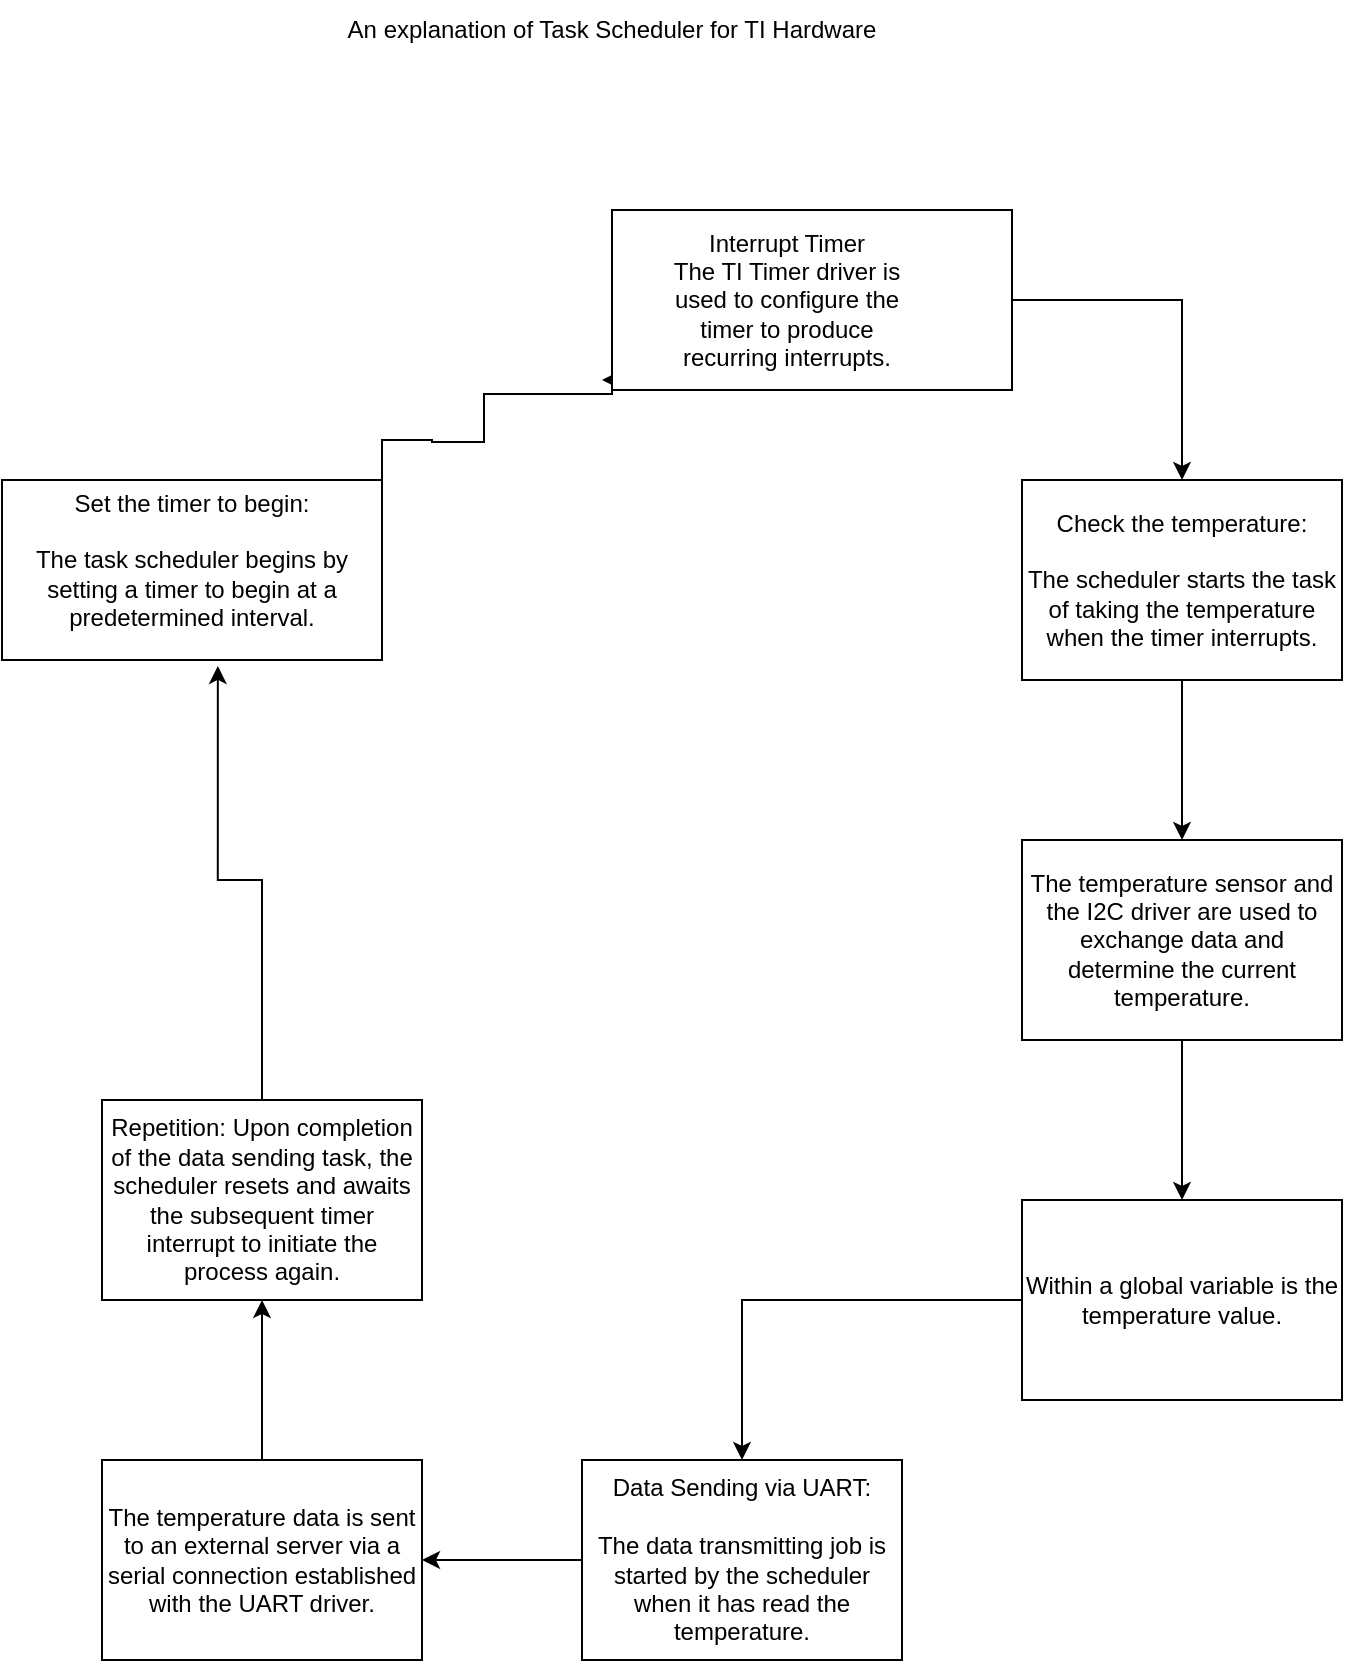 <mxfile version="24.2.5" type="device">
  <diagram name="Page-1" id="FpYwo3ey_8zWX2axnXDT">
    <mxGraphModel dx="1114" dy="835" grid="1" gridSize="10" guides="1" tooltips="1" connect="1" arrows="1" fold="1" page="1" pageScale="1" pageWidth="850" pageHeight="1100" math="0" shadow="0">
      <root>
        <mxCell id="0" />
        <mxCell id="1" parent="0" />
        <mxCell id="gZ9fCFItCHIIKmVfvnyV-5" style="edgeStyle=orthogonalEdgeStyle;rounded=0;orthogonalLoop=1;jettySize=auto;html=1;exitX=1;exitY=0;exitDx=0;exitDy=0;" edge="1" parent="1" source="gZ9fCFItCHIIKmVfvnyV-1">
          <mxGeometry relative="1" as="geometry">
            <mxPoint x="420" y="240" as="targetPoint" />
            <Array as="points">
              <mxPoint x="310" y="270" />
              <mxPoint x="335" y="270" />
              <mxPoint x="335" y="271" />
              <mxPoint x="361" y="271" />
              <mxPoint x="361" y="247" />
              <mxPoint x="425" y="247" />
            </Array>
          </mxGeometry>
        </mxCell>
        <mxCell id="gZ9fCFItCHIIKmVfvnyV-1" value="" style="rounded=0;whiteSpace=wrap;html=1;" vertex="1" parent="1">
          <mxGeometry x="120" y="290" width="190" height="90" as="geometry" />
        </mxCell>
        <mxCell id="gZ9fCFItCHIIKmVfvnyV-2" value="&lt;span id=&quot;output-sentence-box~0&quot; class=&quot;output-sentence&quot;&gt;&lt;span style=&quot;white-space: initial;&quot;&gt;&lt;span data-testid=&quot;output-sentence-0&quot;&gt;&lt;span class=&quot;css-1m8t0fv&quot; id=&quot;output-phrase~0~0&quot;&gt;&lt;span data-testid=&quot;output-word-0-0-0&quot;&gt;&lt;span class=&quot;css-rh820s&quot;&gt;Set &lt;/span&gt;&lt;/span&gt;&lt;/span&gt;&lt;span class=&quot;css-1m8t0fv&quot; id=&quot;output-phrase~0~1&quot;&gt;&lt;span data-testid=&quot;output-word-1-0-0&quot;&gt;&lt;span class=&quot;css-rh820s&quot;&gt;the &lt;/span&gt;&lt;/span&gt;&lt;span data-testid=&quot;output-word-1-0-1&quot;&gt;&lt;span class=&quot;css-0&quot;&gt;timer &lt;/span&gt;&lt;/span&gt;&lt;/span&gt;&lt;span class=&quot;css-1m8t0fv&quot; id=&quot;output-phrase~0~2&quot;&gt;&lt;span data-testid=&quot;output-word-2-0-0&quot;&gt;&lt;span class=&quot;css-rh820s&quot;&gt;to &lt;/span&gt;&lt;/span&gt;&lt;span data-testid=&quot;output-word-2-0-1&quot;&gt;&lt;span class=&quot;css-rh820s&quot;&gt;begin:&lt;/span&gt;&lt;/span&gt;&lt;/span&gt;&lt;/span&gt;&lt;/span&gt;&lt;br/&gt;&lt;br/&gt;    &lt;/span&gt;&lt;span id=&quot;output-sentence-box~1&quot; class=&quot;output-sentence&quot;&gt;&lt;span class=&quot;css-x5hiaf&quot;&gt;&lt;span id=&quot;output-sentence~1&quot;&gt;&lt;span style=&quot;white-space: initial;&quot;&gt;&lt;span data-testid=&quot;output-sentence-1&quot;&gt;&lt;span class=&quot;css-1m8t0fv&quot; id=&quot;output-phrase~1~0&quot;&gt;&lt;span data-testid=&quot;output-word-0-1-0&quot;&gt;&lt;span class=&quot;css-0&quot;&gt;The &lt;/span&gt;&lt;/span&gt;&lt;span data-testid=&quot;output-word-0-1-1&quot;&gt;&lt;span class=&quot;css-0&quot;&gt;task &lt;/span&gt;&lt;/span&gt;&lt;/span&gt;&lt;span class=&quot;css-1m8t0fv&quot; id=&quot;output-phrase~1~1&quot;&gt;&lt;span data-testid=&quot;output-word-1-1-0&quot;&gt;&lt;span class=&quot;css-0&quot;&gt;scheduler &lt;/span&gt;&lt;/span&gt;&lt;/span&gt;&lt;span class=&quot;css-1m8t0fv&quot; id=&quot;output-phrase~1~2&quot;&gt;&lt;span data-testid=&quot;output-word-2-1-0&quot;&gt;&lt;span class=&quot;css-rh820s&quot;&gt;begins &lt;/span&gt;&lt;/span&gt;&lt;/span&gt;&lt;span class=&quot;css-1m8t0fv&quot; id=&quot;output-phrase~1~3&quot;&gt;&lt;span data-testid=&quot;output-word-3-1-0&quot;&gt;&lt;span class=&quot;css-0&quot;&gt;by &lt;/span&gt;&lt;/span&gt;&lt;span data-testid=&quot;output-word-3-1-1&quot;&gt;&lt;span class=&quot;css-rh820s&quot;&gt;setting &lt;/span&gt;&lt;/span&gt;&lt;/span&gt;&lt;span class=&quot;css-1m8t0fv&quot; id=&quot;output-phrase~1~4&quot;&gt;&lt;span data-testid=&quot;output-word-4-1-0&quot;&gt;&lt;span class=&quot;css-0&quot;&gt;a &lt;/span&gt;&lt;/span&gt;&lt;span data-testid=&quot;output-word-4-1-1&quot;&gt;&lt;span class=&quot;css-0&quot;&gt;timer &lt;/span&gt;&lt;/span&gt;&lt;/span&gt;&lt;span class=&quot;css-1m8t0fv&quot; id=&quot;output-phrase~1~5&quot;&gt;&lt;span data-testid=&quot;output-word-5-1-0&quot;&gt;&lt;span class=&quot;css-rh820s&quot;&gt;to &lt;/span&gt;&lt;/span&gt;&lt;span data-testid=&quot;output-word-5-1-1&quot;&gt;&lt;span class=&quot;css-rh820s&quot;&gt;begin &lt;/span&gt;&lt;/span&gt;&lt;/span&gt;&lt;span class=&quot;css-1m8t0fv&quot; id=&quot;output-phrase~1~6&quot;&gt;&lt;span data-testid=&quot;output-word-6-1-0&quot;&gt;&lt;span class=&quot;css-0&quot;&gt;at &lt;/span&gt;&lt;/span&gt;&lt;/span&gt;&lt;span class=&quot;css-1m8t0fv&quot; id=&quot;output-phrase~1~7&quot;&gt;&lt;span data-testid=&quot;output-word-7-1-0&quot;&gt;&lt;span class=&quot;css-0&quot;&gt;a &lt;/span&gt;&lt;/span&gt;&lt;span data-testid=&quot;output-word-7-1-1&quot;&gt;&lt;span class=&quot;css-rh820s&quot;&gt;predetermined &lt;/span&gt;&lt;/span&gt;&lt;span data-testid=&quot;output-word-7-1-2&quot;&gt;&lt;span class=&quot;css-0&quot;&gt;interval.&lt;/span&gt;&lt;/span&gt;&lt;/span&gt;&lt;/span&gt;&lt;/span&gt;&lt;/span&gt;&lt;/span&gt;&lt;/span&gt;" style="text;html=1;align=center;verticalAlign=middle;whiteSpace=wrap;rounded=0;" vertex="1" parent="1">
          <mxGeometry x="130" y="310" width="170" height="40" as="geometry" />
        </mxCell>
        <mxCell id="gZ9fCFItCHIIKmVfvnyV-3" value="&lt;meta charset=&quot;utf-8&quot;&gt;&lt;span&gt;&lt;span&gt;&lt;span&gt;&lt;span&gt;&lt;span id=&quot;output-sentence-box~0&quot; class=&quot;output-sentence&quot;&gt;&lt;span class=&quot;css-x5hiaf&quot;&gt;&lt;span id=&quot;output-sentence~0&quot;&gt;&lt;span style=&quot;white-space: initial;&quot;&gt;&lt;span data-testid=&quot;output-sentence-0&quot;&gt;&lt;span&gt;&lt;span&gt;&lt;span class=&quot;css-1m8t0fv&quot; id=&quot;output-phrase~0~0&quot;&gt;&lt;span data-testid=&quot;output-word-0-0-0&quot;&gt;&lt;span class=&quot;css-0&quot;&gt;An &lt;/span&gt;&lt;/span&gt;&lt;span data-testid=&quot;output-word-0-0-1&quot;&gt;&lt;span class=&quot;css-0&quot;&gt;explanation &lt;/span&gt;&lt;/span&gt;&lt;/span&gt;&lt;/span&gt;&lt;/span&gt;&lt;span&gt;&lt;span&gt;&lt;span class=&quot;css-1m8t0fv&quot; id=&quot;output-phrase~0~1&quot;&gt;&lt;span data-testid=&quot;output-word-1-0-0&quot;&gt;&lt;span class=&quot;css-rh820s&quot;&gt;of &lt;/span&gt;&lt;/span&gt;&lt;/span&gt;&lt;/span&gt;&lt;/span&gt;&lt;span&gt;&lt;span&gt;&lt;span class=&quot;css-1m8t0fv&quot; id=&quot;output-phrase~0~2&quot;&gt;&lt;span data-testid=&quot;output-word-2-0-0&quot;&gt;&lt;span class=&quot;css-0&quot;&gt;Task &lt;/span&gt;&lt;/span&gt;&lt;span data-testid=&quot;output-word-2-0-1&quot;&gt;&lt;span class=&quot;css-0&quot;&gt;Scheduler &lt;/span&gt;&lt;/span&gt;&lt;/span&gt;&lt;/span&gt;&lt;/span&gt;&lt;span&gt;&lt;span&gt;&lt;span class=&quot;css-1m8t0fv&quot; id=&quot;output-phrase~0~3&quot;&gt;&lt;span data-testid=&quot;output-word-3-0-0&quot;&gt;&lt;span class=&quot;css-0&quot;&gt;for &lt;/span&gt;&lt;/span&gt;&lt;/span&gt;&lt;/span&gt;&lt;/span&gt;&lt;span&gt;&lt;span&gt;&lt;span class=&quot;css-1m8t0fv&quot; id=&quot;output-phrase~0~4&quot;&gt;&lt;span data-testid=&quot;output-word-4-0-0&quot;&gt;&lt;span class=&quot;css-0&quot;&gt;TI &lt;/span&gt;&lt;/span&gt;&lt;/span&gt;&lt;/span&gt;&lt;/span&gt;&lt;span&gt;&lt;span&gt;&lt;span class=&quot;css-1m8t0fv&quot; id=&quot;output-phrase~0~5&quot;&gt;&lt;span data-testid=&quot;output-word-5-0-0&quot;&gt;&lt;span class=&quot;css-0&quot;&gt;Hardware&lt;/span&gt;&lt;/span&gt;&lt;/span&gt;&lt;/span&gt;&lt;/span&gt;&lt;/span&gt;&lt;/span&gt;&#xa;&lt;/span&gt;&lt;/span&gt;&lt;/span&gt;&lt;/span&gt;&lt;/span&gt;&lt;/span&gt;&lt;/span&gt;" style="text;html=1;align=center;verticalAlign=middle;whiteSpace=wrap;rounded=0;" vertex="1" parent="1">
          <mxGeometry x="270" y="50" width="310" height="30" as="geometry" />
        </mxCell>
        <mxCell id="gZ9fCFItCHIIKmVfvnyV-9" style="edgeStyle=orthogonalEdgeStyle;rounded=0;orthogonalLoop=1;jettySize=auto;html=1;" edge="1" parent="1" source="gZ9fCFItCHIIKmVfvnyV-6" target="gZ9fCFItCHIIKmVfvnyV-8">
          <mxGeometry relative="1" as="geometry" />
        </mxCell>
        <mxCell id="gZ9fCFItCHIIKmVfvnyV-6" value="" style="rounded=0;whiteSpace=wrap;html=1;" vertex="1" parent="1">
          <mxGeometry x="425" y="155" width="200" height="90" as="geometry" />
        </mxCell>
        <mxCell id="gZ9fCFItCHIIKmVfvnyV-7" value="&lt;span id=&quot;output-sentence-box~0&quot; class=&quot;output-sentence&quot;&gt;&lt;span style=&quot;white-space: initial;&quot;&gt;&lt;span data-testid=&quot;output-sentence-0&quot;&gt;&lt;span class=&quot;css-1m8t0fv&quot; id=&quot;output-phrase~0~0&quot;&gt;&lt;span data-testid=&quot;output-word-0-0-0&quot;&gt;&lt;span class=&quot;css-15iwe0d&quot;&gt;Interrupt &lt;/span&gt;&lt;/span&gt;&lt;/span&gt;&lt;span class=&quot;css-1m8t0fv&quot; id=&quot;output-phrase~0~1&quot;&gt;&lt;span data-testid=&quot;output-word-1-0-0&quot;&gt;&lt;span class=&quot;css-15iwe0d&quot;&gt;Timer&lt;/span&gt;&lt;/span&gt;&lt;/span&gt;&lt;/span&gt;&lt;/span&gt;&lt;br/&gt;&lt;/span&gt;&lt;span id=&quot;output-sentence-box~1&quot; class=&quot;output-sentence&quot;&gt;&lt;span class=&quot;css-x5hiaf&quot;&gt;&lt;span id=&quot;output-sentence~1&quot;&gt;&lt;span style=&quot;white-space: initial;&quot;&gt;&lt;span data-testid=&quot;output-sentence-1&quot;&gt;&lt;span class=&quot;css-1m8t0fv&quot; id=&quot;output-phrase~1~0&quot;&gt;&lt;span data-testid=&quot;output-word-0-1-0&quot;&gt;&lt;span class=&quot;css-1eh0vfs&quot;&gt;The &lt;/span&gt;&lt;/span&gt;&lt;/span&gt;&lt;span class=&quot;css-1m8t0fv&quot; id=&quot;output-phrase~1~1&quot;&gt;&lt;span data-testid=&quot;output-word-1-1-0&quot;&gt;&lt;span class=&quot;css-1ber87j&quot;&gt;TI &lt;/span&gt;&lt;/span&gt;&lt;/span&gt;&lt;span class=&quot;css-1m8t0fv&quot; id=&quot;output-phrase~1~2&quot;&gt;&lt;span data-testid=&quot;output-word-2-1-0&quot;&gt;&lt;span class=&quot;css-1ber87j&quot;&gt;Timer &lt;/span&gt;&lt;/span&gt;&lt;/span&gt;&lt;span class=&quot;css-1m8t0fv&quot; id=&quot;output-phrase~1~3&quot;&gt;&lt;span data-testid=&quot;output-word-3-1-0&quot;&gt;&lt;span class=&quot;css-1eh0vfs&quot;&gt;driver &lt;/span&gt;&lt;/span&gt;&lt;/span&gt;&lt;span class=&quot;css-1m8t0fv&quot; id=&quot;output-phrase~1~4&quot;&gt;&lt;span data-testid=&quot;output-word-4-1-0&quot;&gt;&lt;span class=&quot;css-0&quot;&gt;is &lt;/span&gt;&lt;/span&gt;&lt;span data-testid=&quot;output-word-4-1-1&quot;&gt;&lt;span class=&quot;css-rh820s&quot;&gt;used &lt;/span&gt;&lt;/span&gt;&lt;/span&gt;&lt;span class=&quot;css-1m8t0fv&quot; id=&quot;output-phrase~1~5&quot;&gt;&lt;span data-testid=&quot;output-word-5-1-0&quot;&gt;&lt;span class=&quot;css-15iwe0d&quot;&gt;to &lt;/span&gt;&lt;/span&gt;&lt;span data-testid=&quot;output-word-5-1-1&quot;&gt;&lt;span class=&quot;css-2yp7ui&quot;&gt;configure &lt;/span&gt;&lt;/span&gt;&lt;/span&gt;&lt;span class=&quot;css-1m8t0fv&quot; id=&quot;output-phrase~1~6&quot;&gt;&lt;span data-testid=&quot;output-word-6-1-0&quot;&gt;&lt;span class=&quot;css-15iwe0d&quot;&gt;the &lt;/span&gt;&lt;/span&gt;&lt;span data-testid=&quot;output-word-6-1-1&quot;&gt;&lt;span class=&quot;css-15iwe0d&quot;&gt;timer &lt;/span&gt;&lt;/span&gt;&lt;/span&gt;&lt;span class=&quot;css-1m8t0fv&quot; id=&quot;output-phrase~1~7&quot;&gt;&lt;span data-testid=&quot;output-word-7-1-0&quot;&gt;&lt;span class=&quot;css-0&quot;&gt;to &lt;/span&gt;&lt;/span&gt;&lt;span data-testid=&quot;output-word-7-1-1&quot;&gt;&lt;span class=&quot;css-rh820s&quot;&gt;produce &lt;/span&gt;&lt;/span&gt;&lt;/span&gt;&lt;span class=&quot;css-1m8t0fv&quot; id=&quot;output-phrase~1~8&quot;&gt;&lt;span data-testid=&quot;output-word-8-1-0&quot;&gt;&lt;span class=&quot;css-rh820s&quot;&gt;recurring &lt;/span&gt;&lt;/span&gt;&lt;/span&gt;&lt;span class=&quot;css-1m8t0fv&quot; id=&quot;output-phrase~1~9&quot;&gt;&lt;span data-testid=&quot;output-word-9-1-0&quot;&gt;&lt;span class=&quot;css-0&quot;&gt;interrupts.&lt;/span&gt;&lt;/span&gt;&lt;/span&gt;&lt;/span&gt;&lt;/span&gt;&lt;/span&gt;&lt;/span&gt;&lt;/span&gt;" style="text;html=1;align=center;verticalAlign=middle;whiteSpace=wrap;rounded=0;" vertex="1" parent="1">
          <mxGeometry x="445" y="190" width="135" height="20" as="geometry" />
        </mxCell>
        <mxCell id="gZ9fCFItCHIIKmVfvnyV-11" value="" style="edgeStyle=orthogonalEdgeStyle;rounded=0;orthogonalLoop=1;jettySize=auto;html=1;" edge="1" parent="1" source="gZ9fCFItCHIIKmVfvnyV-8" target="gZ9fCFItCHIIKmVfvnyV-10">
          <mxGeometry relative="1" as="geometry" />
        </mxCell>
        <mxCell id="gZ9fCFItCHIIKmVfvnyV-8" value="&lt;span id=&quot;output-sentence-box~0&quot; class=&quot;output-sentence&quot;&gt;&lt;span style=&quot;white-space: initial;&quot;&gt;&lt;span data-testid=&quot;output-sentence-0&quot;&gt;&lt;span class=&quot;css-1m8t0fv&quot; id=&quot;output-phrase~0~0&quot;&gt;&lt;span data-testid=&quot;output-word-0-0-0&quot;&gt;&lt;span class=&quot;css-rh820s&quot;&gt;Check &lt;/span&gt;&lt;/span&gt;&lt;/span&gt;&lt;span class=&quot;css-1m8t0fv&quot; id=&quot;output-phrase~0~1&quot;&gt;&lt;span data-testid=&quot;output-word-1-0-0&quot;&gt;&lt;span class=&quot;css-rh820s&quot;&gt;the &lt;/span&gt;&lt;/span&gt;&lt;span data-testid=&quot;output-word-1-0-1&quot;&gt;&lt;span class=&quot;css-0&quot;&gt;temperature:&lt;/span&gt;&lt;/span&gt;&lt;/span&gt;&lt;/span&gt;&lt;/span&gt;&lt;br/&gt;&lt;br/&gt;    &lt;/span&gt;&lt;span id=&quot;output-sentence-box~1&quot; class=&quot;output-sentence&quot;&gt;&lt;span class=&quot;css-x5hiaf&quot;&gt;&lt;span id=&quot;output-sentence~1&quot;&gt;&lt;span style=&quot;white-space: initial;&quot;&gt;&lt;span data-testid=&quot;output-sentence-1&quot;&gt;&lt;span class=&quot;css-1m8t0fv&quot; id=&quot;output-phrase~1~0&quot;&gt;&lt;span data-testid=&quot;output-word-0-1-0&quot;&gt;&lt;span class=&quot;css-0&quot;&gt;The &lt;/span&gt;&lt;/span&gt;&lt;span data-testid=&quot;output-word-0-1-1&quot;&gt;&lt;span class=&quot;css-0&quot;&gt;scheduler &lt;/span&gt;&lt;/span&gt;&lt;/span&gt;&lt;span class=&quot;css-1m8t0fv&quot; id=&quot;output-phrase~1~1&quot;&gt;&lt;span data-testid=&quot;output-word-1-1-0&quot;&gt;&lt;span class=&quot;css-rh820s&quot;&gt;starts &lt;/span&gt;&lt;/span&gt;&lt;/span&gt;&lt;span class=&quot;css-1m8t0fv&quot; id=&quot;output-phrase~1~2&quot;&gt;&lt;span data-testid=&quot;output-word-2-1-0&quot;&gt;&lt;span class=&quot;css-0&quot;&gt;the &lt;/span&gt;&lt;/span&gt;&lt;span data-testid=&quot;output-word-2-1-1&quot;&gt;&lt;span class=&quot;css-15iwe0d&quot;&gt;task &lt;/span&gt;&lt;/span&gt;&lt;/span&gt;&lt;span class=&quot;css-1m8t0fv&quot; id=&quot;output-phrase~1~3&quot;&gt;&lt;span data-testid=&quot;output-word-3-1-0&quot;&gt;&lt;span class=&quot;css-2yp7ui&quot;&gt;of &lt;/span&gt;&lt;/span&gt;&lt;/span&gt;&lt;span class=&quot;css-1m8t0fv&quot; id=&quot;output-phrase~1~4&quot;&gt;&lt;span data-testid=&quot;output-word-4-1-0&quot;&gt;&lt;span class=&quot;css-2yp7ui&quot;&gt;taking &lt;/span&gt;&lt;/span&gt;&lt;/span&gt;&lt;span class=&quot;css-1m8t0fv&quot; id=&quot;output-phrase~1~5&quot;&gt;&lt;span data-testid=&quot;output-word-5-1-0&quot;&gt;&lt;span class=&quot;css-15iwe0d&quot;&gt;the &lt;/span&gt;&lt;/span&gt;&lt;span data-testid=&quot;output-word-5-1-1&quot;&gt;&lt;span class=&quot;css-15iwe0d&quot;&gt;temperature &lt;/span&gt;&lt;/span&gt;&lt;/span&gt;&lt;span class=&quot;css-1m8t0fv&quot; id=&quot;output-phrase~1~6&quot;&gt;&lt;span data-testid=&quot;output-word-6-1-0&quot;&gt;&lt;span class=&quot;css-2yp7ui&quot;&gt;when &lt;/span&gt;&lt;/span&gt;&lt;/span&gt;&lt;span class=&quot;css-1m8t0fv&quot; id=&quot;output-phrase~1~7&quot;&gt;&lt;span data-testid=&quot;output-word-7-1-0&quot;&gt;&lt;span class=&quot;css-15iwe0d&quot;&gt;the &lt;/span&gt;&lt;/span&gt;&lt;span data-testid=&quot;output-word-7-1-1&quot;&gt;&lt;span class=&quot;css-15iwe0d&quot;&gt;timer &lt;/span&gt;&lt;/span&gt;&lt;/span&gt;&lt;span class=&quot;css-1m8t0fv&quot; id=&quot;output-phrase~1~8&quot;&gt;&lt;span data-testid=&quot;output-word-8-1-0&quot;&gt;&lt;span class=&quot;css-2yp7ui&quot;&gt;interrupts.&lt;/span&gt;&lt;/span&gt;&lt;/span&gt;&lt;/span&gt;&lt;/span&gt;&lt;/span&gt;&lt;/span&gt;&lt;/span&gt;" style="rounded=0;whiteSpace=wrap;html=1;" vertex="1" parent="1">
          <mxGeometry x="630" y="290" width="160" height="100" as="geometry" />
        </mxCell>
        <mxCell id="gZ9fCFItCHIIKmVfvnyV-13" value="" style="edgeStyle=orthogonalEdgeStyle;rounded=0;orthogonalLoop=1;jettySize=auto;html=1;" edge="1" parent="1" source="gZ9fCFItCHIIKmVfvnyV-10" target="gZ9fCFItCHIIKmVfvnyV-12">
          <mxGeometry relative="1" as="geometry" />
        </mxCell>
        <mxCell id="gZ9fCFItCHIIKmVfvnyV-10" value="&lt;span id=&quot;output-sentence-box~0&quot; class=&quot;output-sentence&quot;&gt;&lt;span class=&quot;css-x5hiaf&quot;&gt;&lt;span id=&quot;output-sentence~0&quot;&gt;&lt;span style=&quot;white-space: initial;&quot;&gt;&lt;span data-testid=&quot;output-sentence-0&quot;&gt;&lt;span class=&quot;css-1m8t0fv&quot; id=&quot;output-phrase~0~0&quot;&gt;&lt;span data-testid=&quot;output-word-0-0-0&quot;&gt;&lt;span class=&quot;css-1eh0vfs&quot;&gt;The &lt;/span&gt;&lt;/span&gt;&lt;span data-testid=&quot;output-word-0-0-1&quot;&gt;&lt;span class=&quot;css-1ber87j&quot;&gt;temperature &lt;/span&gt;&lt;/span&gt;&lt;span data-testid=&quot;output-word-0-0-2&quot;&gt;&lt;span class=&quot;css-1ber87j&quot;&gt;sensor &lt;/span&gt;&lt;/span&gt;&lt;/span&gt;&lt;span class=&quot;css-1m8t0fv&quot; id=&quot;output-phrase~0~1&quot;&gt;&lt;span data-testid=&quot;output-word-1-0-0&quot;&gt;&lt;span class=&quot;css-1ber87j&quot;&gt;and &lt;/span&gt;&lt;/span&gt;&lt;/span&gt;&lt;span class=&quot;css-1m8t0fv&quot; id=&quot;output-phrase~0~2&quot;&gt;&lt;span data-testid=&quot;output-word-2-0-0&quot;&gt;&lt;span class=&quot;css-15iwe0d&quot;&gt;the &lt;/span&gt;&lt;/span&gt;&lt;span data-testid=&quot;output-word-2-0-1&quot;&gt;&lt;span class=&quot;css-15iwe0d&quot;&gt;I2C &lt;/span&gt;&lt;/span&gt;&lt;/span&gt;&lt;span class=&quot;css-1m8t0fv&quot; id=&quot;output-phrase~0~3&quot;&gt;&lt;span data-testid=&quot;output-word-3-0-0&quot;&gt;&lt;span class=&quot;css-15iwe0d&quot;&gt;driver &lt;/span&gt;&lt;/span&gt;&lt;/span&gt;&lt;span class=&quot;css-1m8t0fv&quot; id=&quot;output-phrase~0~4&quot;&gt;&lt;span data-testid=&quot;output-word-4-0-0&quot;&gt;&lt;span class=&quot;css-2yp7ui&quot;&gt;are &lt;/span&gt;&lt;/span&gt;&lt;span data-testid=&quot;output-word-4-0-1&quot;&gt;&lt;span class=&quot;css-15iwe0d&quot;&gt;used &lt;/span&gt;&lt;/span&gt;&lt;/span&gt;&lt;span class=&quot;css-1m8t0fv&quot; id=&quot;output-phrase~0~5&quot;&gt;&lt;span data-testid=&quot;output-word-5-0-0&quot;&gt;&lt;span class=&quot;css-15iwe0d&quot;&gt;to &lt;/span&gt;&lt;/span&gt;&lt;span data-testid=&quot;output-word-5-0-1&quot;&gt;&lt;span class=&quot;css-rh820s&quot;&gt;exchange &lt;/span&gt;&lt;/span&gt;&lt;/span&gt;&lt;span class=&quot;css-1m8t0fv&quot; id=&quot;output-phrase~0~6&quot;&gt;&lt;span data-testid=&quot;output-word-6-0-0&quot;&gt;&lt;span class=&quot;css-rh820s&quot;&gt;data &lt;/span&gt;&lt;/span&gt;&lt;span data-testid=&quot;output-word-6-0-1&quot;&gt;&lt;span class=&quot;css-0&quot;&gt;and &lt;/span&gt;&lt;/span&gt;&lt;/span&gt;&lt;span class=&quot;css-1m8t0fv&quot; id=&quot;output-phrase~0~7&quot;&gt;&lt;span data-testid=&quot;output-word-7-0-0&quot;&gt;&lt;span class=&quot;css-rh820s&quot;&gt;determine &lt;/span&gt;&lt;/span&gt;&lt;/span&gt;&lt;span class=&quot;css-1m8t0fv&quot; id=&quot;output-phrase~0~8&quot;&gt;&lt;span data-testid=&quot;output-word-8-0-0&quot;&gt;&lt;span class=&quot;css-0&quot;&gt;the &lt;/span&gt;&lt;/span&gt;&lt;span data-testid=&quot;output-word-8-0-1&quot;&gt;&lt;span class=&quot;css-0&quot;&gt;current &lt;/span&gt;&lt;/span&gt;&lt;span data-testid=&quot;output-word-8-0-2&quot;&gt;&lt;span class=&quot;css-0&quot;&gt;temperature.&lt;/span&gt;&lt;/span&gt;&lt;/span&gt;&lt;/span&gt;&lt;/span&gt;&lt;/span&gt;&lt;/span&gt;&lt;/span&gt;" style="rounded=0;whiteSpace=wrap;html=1;" vertex="1" parent="1">
          <mxGeometry x="630" y="470" width="160" height="100" as="geometry" />
        </mxCell>
        <mxCell id="gZ9fCFItCHIIKmVfvnyV-15" value="" style="edgeStyle=orthogonalEdgeStyle;rounded=0;orthogonalLoop=1;jettySize=auto;html=1;" edge="1" parent="1" source="gZ9fCFItCHIIKmVfvnyV-12" target="gZ9fCFItCHIIKmVfvnyV-14">
          <mxGeometry relative="1" as="geometry" />
        </mxCell>
        <mxCell id="gZ9fCFItCHIIKmVfvnyV-12" value="&lt;span id=&quot;output-sentence-box~0&quot; class=&quot;output-sentence&quot;&gt;&lt;span class=&quot;css-x5hiaf&quot;&gt;&lt;span id=&quot;output-sentence~0&quot;&gt;&lt;span style=&quot;white-space: initial;&quot;&gt;&lt;span data-testid=&quot;output-sentence-0&quot;&gt;&lt;span class=&quot;css-1m8t0fv&quot; id=&quot;output-phrase~0~0&quot;&gt;&lt;span data-testid=&quot;output-word-0-0-0&quot;&gt;&lt;span class=&quot;css-rh820s&quot;&gt;Within &lt;/span&gt;&lt;/span&gt;&lt;/span&gt;&lt;span class=&quot;css-1m8t0fv&quot; id=&quot;output-phrase~0~1&quot;&gt;&lt;span data-testid=&quot;output-word-1-0-0&quot;&gt;&lt;span class=&quot;css-15iwe0d&quot;&gt;a &lt;/span&gt;&lt;/span&gt;&lt;span data-testid=&quot;output-word-1-0-1&quot;&gt;&lt;span class=&quot;css-15iwe0d&quot;&gt;global &lt;/span&gt;&lt;/span&gt;&lt;span data-testid=&quot;output-word-1-0-2&quot;&gt;&lt;span class=&quot;css-15iwe0d&quot;&gt;variable &lt;/span&gt;&lt;/span&gt;&lt;/span&gt;&lt;span class=&quot;css-1m8t0fv&quot; id=&quot;output-phrase~0~2&quot;&gt;&lt;span data-testid=&quot;output-word-2-0-0&quot;&gt;&lt;span class=&quot;css-15iwe0d&quot;&gt;is &lt;/span&gt;&lt;/span&gt;&lt;/span&gt;&lt;span class=&quot;css-1m8t0fv&quot; id=&quot;output-phrase~0~3&quot;&gt;&lt;span data-testid=&quot;output-word-3-0-0&quot;&gt;&lt;span class=&quot;css-15iwe0d&quot;&gt;the &lt;/span&gt;&lt;/span&gt;&lt;span data-testid=&quot;output-word-3-0-1&quot;&gt;&lt;span class=&quot;css-15iwe0d&quot;&gt;temperature &lt;/span&gt;&lt;/span&gt;&lt;/span&gt;&lt;span class=&quot;css-1m8t0fv&quot; id=&quot;output-phrase~0~4&quot;&gt;&lt;span data-testid=&quot;output-word-4-0-0&quot;&gt;&lt;span class=&quot;css-0&quot;&gt;value.&lt;/span&gt;&lt;/span&gt;&lt;/span&gt;&lt;/span&gt;&lt;/span&gt;&lt;/span&gt;&lt;/span&gt;&lt;/span&gt;" style="rounded=0;whiteSpace=wrap;html=1;" vertex="1" parent="1">
          <mxGeometry x="630" y="650" width="160" height="100" as="geometry" />
        </mxCell>
        <mxCell id="gZ9fCFItCHIIKmVfvnyV-17" value="" style="edgeStyle=orthogonalEdgeStyle;rounded=0;orthogonalLoop=1;jettySize=auto;html=1;" edge="1" parent="1" source="gZ9fCFItCHIIKmVfvnyV-14" target="gZ9fCFItCHIIKmVfvnyV-16">
          <mxGeometry relative="1" as="geometry" />
        </mxCell>
        <mxCell id="gZ9fCFItCHIIKmVfvnyV-14" value="&lt;span id=&quot;output-sentence-box~0&quot; class=&quot;output-sentence&quot;&gt;&lt;span style=&quot;white-space: initial;&quot;&gt;&lt;span data-testid=&quot;output-sentence-0&quot;&gt;&lt;span class=&quot;css-1m8t0fv&quot; id=&quot;output-phrase~0~0&quot;&gt;&lt;span data-testid=&quot;output-word-0-0-0&quot;&gt;&lt;span class=&quot;css-0&quot;&gt;Data &lt;/span&gt;&lt;/span&gt;&lt;/span&gt;&lt;span class=&quot;css-1m8t0fv&quot; id=&quot;output-phrase~0~1&quot;&gt;&lt;span data-testid=&quot;output-word-1-0-0&quot;&gt;&lt;span class=&quot;css-rh820s&quot;&gt;Sending &lt;/span&gt;&lt;/span&gt;&lt;/span&gt;&lt;span class=&quot;css-1m8t0fv&quot; id=&quot;output-phrase~0~2&quot;&gt;&lt;span data-testid=&quot;output-word-2-0-0&quot;&gt;&lt;span class=&quot;css-0&quot;&gt;via &lt;/span&gt;&lt;/span&gt;&lt;/span&gt;&lt;span class=&quot;css-1m8t0fv&quot; id=&quot;output-phrase~0~3&quot;&gt;&lt;span data-testid=&quot;output-word-3-0-0&quot;&gt;&lt;span class=&quot;css-0&quot;&gt;UART:&lt;/span&gt;&lt;/span&gt;&lt;/span&gt;&lt;/span&gt;&lt;/span&gt;&lt;br/&gt;&lt;br/&gt;    &lt;/span&gt;&lt;span id=&quot;output-sentence-box~1&quot; class=&quot;output-sentence&quot;&gt;&lt;span class=&quot;css-x5hiaf&quot;&gt;&lt;span id=&quot;output-sentence~1&quot;&gt;&lt;span style=&quot;white-space: initial;&quot;&gt;&lt;span data-testid=&quot;output-sentence-1&quot;&gt;&lt;span class=&quot;css-1m8t0fv&quot; id=&quot;output-phrase~1~0&quot;&gt;&lt;span data-testid=&quot;output-word-0-1-0&quot;&gt;&lt;span class=&quot;css-0&quot;&gt;The &lt;/span&gt;&lt;/span&gt;&lt;span data-testid=&quot;output-word-0-1-1&quot;&gt;&lt;span class=&quot;css-15iwe0d&quot;&gt;data &lt;/span&gt;&lt;/span&gt;&lt;/span&gt;&lt;span class=&quot;css-1m8t0fv&quot; id=&quot;output-phrase~1~1&quot;&gt;&lt;span data-testid=&quot;output-word-1-1-0&quot;&gt;&lt;span class=&quot;css-2yp7ui&quot;&gt;transmitting &lt;/span&gt;&lt;/span&gt;&lt;/span&gt;&lt;span class=&quot;css-1m8t0fv&quot; id=&quot;output-phrase~1~2&quot;&gt;&lt;span data-testid=&quot;output-word-2-1-0&quot;&gt;&lt;span class=&quot;css-2yp7ui&quot;&gt;job &lt;/span&gt;&lt;/span&gt;&lt;/span&gt;&lt;span class=&quot;css-1m8t0fv&quot; id=&quot;output-phrase~1~3&quot;&gt;&lt;span data-testid=&quot;output-word-3-1-0&quot;&gt;&lt;span class=&quot;css-2yp7ui&quot;&gt;is &lt;/span&gt;&lt;/span&gt;&lt;span data-testid=&quot;output-word-3-1-1&quot;&gt;&lt;span class=&quot;css-2yp7ui&quot;&gt;started &lt;/span&gt;&lt;/span&gt;&lt;/span&gt;&lt;span class=&quot;css-1m8t0fv&quot; id=&quot;output-phrase~1~4&quot;&gt;&lt;span data-testid=&quot;output-word-4-1-0&quot;&gt;&lt;span class=&quot;css-2yp7ui&quot;&gt;by &lt;/span&gt;&lt;/span&gt;&lt;/span&gt;&lt;span class=&quot;css-1m8t0fv&quot; id=&quot;output-phrase~1~5&quot;&gt;&lt;span data-testid=&quot;output-word-5-1-0&quot;&gt;&lt;span class=&quot;css-15iwe0d&quot;&gt;the &lt;/span&gt;&lt;/span&gt;&lt;span data-testid=&quot;output-word-5-1-1&quot;&gt;&lt;span class=&quot;css-15iwe0d&quot;&gt;scheduler &lt;/span&gt;&lt;/span&gt;&lt;/span&gt;&lt;span class=&quot;css-1m8t0fv&quot; id=&quot;output-phrase~1~6&quot;&gt;&lt;span data-testid=&quot;output-word-6-1-0&quot;&gt;&lt;span class=&quot;css-rh820s&quot;&gt;when &lt;/span&gt;&lt;/span&gt;&lt;span data-testid=&quot;output-word-6-1-1&quot;&gt;&lt;span class=&quot;css-rh820s&quot;&gt;it &lt;/span&gt;&lt;/span&gt;&lt;/span&gt;&lt;span class=&quot;css-1m8t0fv&quot; id=&quot;output-phrase~1~7&quot;&gt;&lt;span data-testid=&quot;output-word-7-1-0&quot;&gt;&lt;span class=&quot;css-rh820s&quot;&gt;has &lt;/span&gt;&lt;/span&gt;&lt;span data-testid=&quot;output-word-7-1-1&quot;&gt;&lt;span class=&quot;css-0&quot;&gt;read &lt;/span&gt;&lt;/span&gt;&lt;/span&gt;&lt;span class=&quot;css-1m8t0fv&quot; id=&quot;output-phrase~1~8&quot;&gt;&lt;span data-testid=&quot;output-word-8-1-0&quot;&gt;&lt;span class=&quot;css-0&quot;&gt;the &lt;/span&gt;&lt;/span&gt;&lt;span data-testid=&quot;output-word-8-1-1&quot;&gt;&lt;span class=&quot;css-0&quot;&gt;temperature.&lt;/span&gt;&lt;/span&gt;&lt;/span&gt;&lt;/span&gt;&lt;/span&gt;&lt;/span&gt;&lt;/span&gt;&lt;/span&gt;" style="rounded=0;whiteSpace=wrap;html=1;" vertex="1" parent="1">
          <mxGeometry x="410" y="780" width="160" height="100" as="geometry" />
        </mxCell>
        <mxCell id="gZ9fCFItCHIIKmVfvnyV-19" value="" style="edgeStyle=orthogonalEdgeStyle;rounded=0;orthogonalLoop=1;jettySize=auto;html=1;" edge="1" parent="1" source="gZ9fCFItCHIIKmVfvnyV-16" target="gZ9fCFItCHIIKmVfvnyV-18">
          <mxGeometry relative="1" as="geometry" />
        </mxCell>
        <mxCell id="gZ9fCFItCHIIKmVfvnyV-16" value="&lt;span id=&quot;output-sentence-box~0&quot; class=&quot;output-sentence&quot;&gt;&lt;span class=&quot;css-x5hiaf&quot;&gt;&lt;span id=&quot;output-sentence~0&quot;&gt;&lt;span style=&quot;white-space: initial;&quot;&gt;&lt;span data-testid=&quot;output-sentence-0&quot;&gt;&lt;span class=&quot;css-1m8t0fv&quot; id=&quot;output-phrase~0~0&quot;&gt;&lt;span data-testid=&quot;output-word-0-0-0&quot;&gt;&lt;span class=&quot;css-0&quot;&gt;The &lt;/span&gt;&lt;/span&gt;&lt;span data-testid=&quot;output-word-0-0-1&quot;&gt;&lt;span class=&quot;css-0&quot;&gt;temperature &lt;/span&gt;&lt;/span&gt;&lt;/span&gt;&lt;span class=&quot;css-1m8t0fv&quot; id=&quot;output-phrase~0~1&quot;&gt;&lt;span data-testid=&quot;output-word-1-0-0&quot;&gt;&lt;span class=&quot;css-0&quot;&gt;data &lt;/span&gt;&lt;/span&gt;&lt;/span&gt;&lt;span class=&quot;css-1m8t0fv&quot; id=&quot;output-phrase~0~2&quot;&gt;&lt;span data-testid=&quot;output-word-2-0-0&quot;&gt;&lt;span class=&quot;css-0&quot;&gt;is &lt;/span&gt;&lt;/span&gt;&lt;span data-testid=&quot;output-word-2-0-1&quot;&gt;&lt;span class=&quot;css-rh820s&quot;&gt;sent &lt;/span&gt;&lt;/span&gt;&lt;/span&gt;&lt;span class=&quot;css-1m8t0fv&quot; id=&quot;output-phrase~0~3&quot;&gt;&lt;span data-testid=&quot;output-word-3-0-0&quot;&gt;&lt;span class=&quot;css-1eh0vfs&quot;&gt;to &lt;/span&gt;&lt;/span&gt;&lt;span data-testid=&quot;output-word-3-0-1&quot;&gt;&lt;span class=&quot;css-1ber87j&quot;&gt;an &lt;/span&gt;&lt;/span&gt;&lt;/span&gt;&lt;span class=&quot;css-1m8t0fv&quot; id=&quot;output-phrase~0~4&quot;&gt;&lt;span data-testid=&quot;output-word-4-0-0&quot;&gt;&lt;span class=&quot;css-1ber87j&quot;&gt;external &lt;/span&gt;&lt;/span&gt;&lt;/span&gt;&lt;span class=&quot;css-1m8t0fv&quot; id=&quot;output-phrase~0~5&quot;&gt;&lt;span data-testid=&quot;output-word-5-0-0&quot;&gt;&lt;span class=&quot;css-1ber87j&quot;&gt;server &lt;/span&gt;&lt;/span&gt;&lt;/span&gt;&lt;span class=&quot;css-1m8t0fv&quot; id=&quot;output-phrase~0~6&quot;&gt;&lt;span data-testid=&quot;output-word-6-0-0&quot;&gt;&lt;span class=&quot;css-2yp7ui&quot;&gt;via &lt;/span&gt;&lt;/span&gt;&lt;/span&gt;&lt;span class=&quot;css-1m8t0fv&quot; id=&quot;output-phrase~0~7&quot;&gt;&lt;span data-testid=&quot;output-word-7-0-0&quot;&gt;&lt;span class=&quot;css-15iwe0d&quot;&gt;a &lt;/span&gt;&lt;/span&gt;&lt;span data-testid=&quot;output-word-7-0-1&quot;&gt;&lt;span class=&quot;css-15iwe0d&quot;&gt;serial &lt;/span&gt;&lt;/span&gt;&lt;span data-testid=&quot;output-word-7-0-2&quot;&gt;&lt;span class=&quot;css-15iwe0d&quot;&gt;connection &lt;/span&gt;&lt;/span&gt;&lt;/span&gt;&lt;span class=&quot;css-1m8t0fv&quot; id=&quot;output-phrase~0~8&quot;&gt;&lt;span data-testid=&quot;output-word-8-0-0&quot;&gt;&lt;span class=&quot;css-rh820s&quot;&gt;established &lt;/span&gt;&lt;/span&gt;&lt;/span&gt;&lt;span class=&quot;css-1m8t0fv&quot; id=&quot;output-phrase~0~9&quot;&gt;&lt;span data-testid=&quot;output-word-9-0-0&quot;&gt;&lt;span class=&quot;css-rh820s&quot;&gt;with &lt;/span&gt;&lt;/span&gt;&lt;span data-testid=&quot;output-word-9-0-1&quot;&gt;&lt;span class=&quot;css-0&quot;&gt;the &lt;/span&gt;&lt;/span&gt;&lt;/span&gt;&lt;span class=&quot;css-1m8t0fv&quot; id=&quot;output-phrase~0~10&quot;&gt;&lt;span data-testid=&quot;output-word-10-0-0&quot;&gt;&lt;span class=&quot;css-0&quot;&gt;UART &lt;/span&gt;&lt;/span&gt;&lt;/span&gt;&lt;span class=&quot;css-1m8t0fv&quot; id=&quot;output-phrase~0~11&quot;&gt;&lt;span data-testid=&quot;output-word-11-0-0&quot;&gt;&lt;span class=&quot;css-0&quot;&gt;driver.&lt;/span&gt;&lt;/span&gt;&lt;/span&gt;&lt;/span&gt;&lt;/span&gt;&lt;/span&gt;&lt;/span&gt;&lt;/span&gt;" style="rounded=0;whiteSpace=wrap;html=1;" vertex="1" parent="1">
          <mxGeometry x="170" y="780" width="160" height="100" as="geometry" />
        </mxCell>
        <mxCell id="gZ9fCFItCHIIKmVfvnyV-18" value="&lt;span id=&quot;output-sentence-box~0&quot; class=&quot;output-sentence&quot;&gt;&lt;span class=&quot;css-x5hiaf&quot;&gt;&lt;span id=&quot;output-sentence~0&quot;&gt;&lt;span style=&quot;white-space: initial;&quot;&gt;&lt;span data-testid=&quot;output-sentence-0&quot;&gt;&lt;span class=&quot;css-1m8t0fv&quot; id=&quot;output-phrase~0~0&quot;&gt;&lt;span data-testid=&quot;output-word-0-0-0&quot;&gt;&lt;span class=&quot;css-rh820s&quot;&gt;Repetition: &lt;/span&gt;&lt;/span&gt;&lt;/span&gt;&lt;span class=&quot;css-1m8t0fv&quot; id=&quot;output-phrase~0~1&quot;&gt;&lt;span data-testid=&quot;output-word-1-0-0&quot;&gt;&lt;span class=&quot;css-rh820s&quot;&gt;Upon &lt;/span&gt;&lt;/span&gt;&lt;/span&gt;&lt;span class=&quot;css-1m8t0fv&quot; id=&quot;output-phrase~0~2&quot;&gt;&lt;span data-testid=&quot;output-word-2-0-0&quot;&gt;&lt;span class=&quot;css-rh820s&quot;&gt;completion &lt;/span&gt;&lt;/span&gt;&lt;span data-testid=&quot;output-word-2-0-1&quot;&gt;&lt;span class=&quot;css-rh820s&quot;&gt;of &lt;/span&gt;&lt;/span&gt;&lt;/span&gt;&lt;span class=&quot;css-1m8t0fv&quot; id=&quot;output-phrase~0~3&quot;&gt;&lt;span data-testid=&quot;output-word-3-0-0&quot;&gt;&lt;span class=&quot;css-0&quot;&gt;the &lt;/span&gt;&lt;/span&gt;&lt;span data-testid=&quot;output-word-3-0-1&quot;&gt;&lt;span class=&quot;css-0&quot;&gt;data &lt;/span&gt;&lt;/span&gt;&lt;/span&gt;&lt;span class=&quot;css-1m8t0fv&quot; id=&quot;output-phrase~0~4&quot;&gt;&lt;span data-testid=&quot;output-word-4-0-0&quot;&gt;&lt;span class=&quot;css-0&quot;&gt;sending &lt;/span&gt;&lt;/span&gt;&lt;/span&gt;&lt;span class=&quot;css-1m8t0fv&quot; id=&quot;output-phrase~0~5&quot;&gt;&lt;span data-testid=&quot;output-word-5-0-0&quot;&gt;&lt;span class=&quot;css-0&quot;&gt;task, &lt;/span&gt;&lt;/span&gt;&lt;/span&gt;&lt;span class=&quot;css-1m8t0fv&quot; id=&quot;output-phrase~0~6&quot;&gt;&lt;span data-testid=&quot;output-word-6-0-0&quot;&gt;&lt;span class=&quot;css-1eh0vfs&quot;&gt;the &lt;/span&gt;&lt;/span&gt;&lt;span data-testid=&quot;output-word-6-0-1&quot;&gt;&lt;span class=&quot;css-1eh0vfs&quot;&gt;scheduler &lt;/span&gt;&lt;/span&gt;&lt;/span&gt;&lt;span class=&quot;css-1m8t0fv&quot; id=&quot;output-phrase~0~7&quot;&gt;&lt;span data-testid=&quot;output-word-7-0-0&quot;&gt;&lt;span class=&quot;css-1eh0vfs&quot;&gt;resets &lt;/span&gt;&lt;/span&gt;&lt;/span&gt;&lt;span class=&quot;css-1m8t0fv&quot; id=&quot;output-phrase~0~8&quot;&gt;&lt;span data-testid=&quot;output-word-8-0-0&quot;&gt;&lt;span class=&quot;css-1eh0vfs&quot;&gt;and &lt;/span&gt;&lt;/span&gt;&lt;/span&gt;&lt;span class=&quot;css-1m8t0fv&quot; id=&quot;output-phrase~0~9&quot;&gt;&lt;span data-testid=&quot;output-word-9-0-0&quot;&gt;&lt;span class=&quot;css-rh820s&quot;&gt;awaits &lt;/span&gt;&lt;/span&gt;&lt;/span&gt;&lt;span class=&quot;css-1m8t0fv&quot; id=&quot;output-phrase~0~10&quot;&gt;&lt;span data-testid=&quot;output-word-10-0-0&quot;&gt;&lt;span class=&quot;css-0&quot;&gt;the &lt;/span&gt;&lt;/span&gt;&lt;span data-testid=&quot;output-word-10-0-1&quot;&gt;&lt;span class=&quot;css-rh820s&quot;&gt;subsequent &lt;/span&gt;&lt;/span&gt;&lt;/span&gt;&lt;span class=&quot;css-1m8t0fv&quot; id=&quot;output-phrase~0~11&quot;&gt;&lt;span data-testid=&quot;output-word-11-0-0&quot;&gt;&lt;span class=&quot;css-0&quot;&gt;timer &lt;/span&gt;&lt;/span&gt;&lt;/span&gt;&lt;span class=&quot;css-1m8t0fv&quot; id=&quot;output-phrase~0~12&quot;&gt;&lt;span data-testid=&quot;output-word-12-0-0&quot;&gt;&lt;span class=&quot;css-0&quot;&gt;interrupt &lt;/span&gt;&lt;/span&gt;&lt;/span&gt;&lt;span class=&quot;css-1m8t0fv&quot; id=&quot;output-phrase~0~13&quot;&gt;&lt;span data-testid=&quot;output-word-13-0-0&quot;&gt;&lt;span class=&quot;css-0&quot;&gt;to &lt;/span&gt;&lt;/span&gt;&lt;span data-testid=&quot;output-word-13-0-1&quot;&gt;&lt;span class=&quot;css-rh820s&quot;&gt;initiate &lt;/span&gt;&lt;/span&gt;&lt;/span&gt;&lt;span class=&quot;css-1m8t0fv&quot; id=&quot;output-phrase~0~14&quot;&gt;&lt;span data-testid=&quot;output-word-14-0-0&quot;&gt;&lt;span class=&quot;css-0&quot;&gt;the &lt;/span&gt;&lt;/span&gt;&lt;span data-testid=&quot;output-word-14-0-1&quot;&gt;&lt;span class=&quot;css-0&quot;&gt;process &lt;/span&gt;&lt;/span&gt;&lt;/span&gt;&lt;span class=&quot;css-1m8t0fv&quot; id=&quot;output-phrase~0~15&quot;&gt;&lt;span data-testid=&quot;output-word-15-0-0&quot;&gt;&lt;span class=&quot;css-rh820s&quot;&gt;again.&lt;/span&gt;&lt;/span&gt;&lt;/span&gt;&lt;/span&gt;&lt;/span&gt;&lt;/span&gt;&lt;/span&gt;&lt;/span&gt;" style="rounded=0;whiteSpace=wrap;html=1;" vertex="1" parent="1">
          <mxGeometry x="170" y="600" width="160" height="100" as="geometry" />
        </mxCell>
        <mxCell id="gZ9fCFItCHIIKmVfvnyV-20" style="edgeStyle=orthogonalEdgeStyle;rounded=0;orthogonalLoop=1;jettySize=auto;html=1;entryX=0.568;entryY=1.033;entryDx=0;entryDy=0;entryPerimeter=0;" edge="1" parent="1" source="gZ9fCFItCHIIKmVfvnyV-18" target="gZ9fCFItCHIIKmVfvnyV-1">
          <mxGeometry relative="1" as="geometry" />
        </mxCell>
      </root>
    </mxGraphModel>
  </diagram>
</mxfile>
